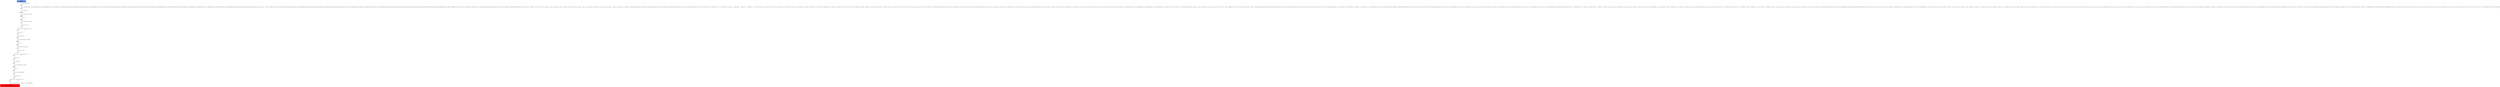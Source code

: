 digraph ARG {
node [style="filled" shape="box" color="white"]
0 [fillcolor="cornflowerblue" label="0 @ N18\nmain entry\nAbstractionState: ABS0: true\n" id="0"]
1 [label="1 @ N21\nmain\n" id="1"]
2 [label="2 @ N19\nmain\n" id="2"]
3 [label="3 @ N12\ndatabase entry\n" id="3"]
4 [label="4 @ N13\ndatabase\n" id="4"]
5 [label="5 @ N1\nM entry\n" id="5"]
6 [label="6 @ N2\nM\n" id="6"]
7 [label="7 @ N3\nM\n" id="7"]
8 [label="8 @ N4\nM\n" id="8"]
10 [label="10 @ N6\nM\n" id="10"]
11 [label="11 @ N0\nM exit\n" id="11"]
12 [label="12 @ N14\ndatabase\n" id="12"]
13 [label="13 @ N1\nM entry\n" id="13"]
14 [label="14 @ N2\nM\n" id="14"]
15 [label="15 @ N3\nM\n" id="15"]
16 [label="16 @ N4\nM\n" id="16"]
18 [label="18 @ N6\nM\n" id="18"]
19 [label="19 @ N0\nM exit\n" id="19"]
20 [label="20 @ N15\ndatabase\n" id="20"]
21 [label="21 @ N1\nM entry\n" id="21"]
22 [label="22 @ N2\nM\n" id="22"]
23 [label="23 @ N3\nM\n" id="23"]
25 [label="25 @ N5\nM\n" id="25"]
26 [fillcolor="red" label="26 @ N6\nM\nAbstractionState: ABS1: true\n AutomatonState: AssertionAutomaton: _predefinedState_ERROR\n" id="26"]
0 -> 1 [color="red" label="Line 0: INIT GLOBAL VARS" id="0 -> 1"]
1 -> 2 [color="red" label="Line 0: typedef unsigned long int size_t; typedef unsigned char __u_char; typedef unsigned short int __u_short; typedef unsigned int __u_int; typedef unsigned long int __u_long; typedef signed char __int8_t; typedef unsigned char __uint8_t; typedef signed short int __int16_t; typedef unsigned short int __uint16_t; typedef signed int __int32_t; typedef unsigned int __uint32_t; typedef signed long int __int64_t; typedef unsigned long int __uint64_t; typedef long int __quad_t; typedef unsigned long int __u_quad_t; typedef unsigned long int __dev_t; typedef unsigned int __uid_t; typedef unsigned int __gid_t; typedef unsigned long int __ino_t; typedef unsigned long int __ino64_t; typedef unsigned int __mode_t; typedef unsigned long int __nlink_t; typedef long int __off_t; typedef long int __off64_t; typedef int __pid_t; struct __anon_type_0 {   int __val[2]; } ; typedef struct __anon_type_0 __fsid_t; typedef long int __clock_t; typedef unsigned long int __rlim_t; typedef unsigned long int __rlim64_t; typedef unsigned int __id_t; typedef long int __time_t; typedef unsigned int __useconds_t; typedef long int __suseconds_t; typedef int __daddr_t; typedef long int __swblk_t; typedef int __key_t; typedef int __clockid_t; typedef void *__timer_t; typedef long int __blksize_t; typedef long int __blkcnt_t; typedef long int __blkcnt64_t; typedef unsigned long int __fsblkcnt_t; typedef unsigned long int __fsblkcnt64_t; typedef unsigned long int __fsfilcnt_t; typedef unsigned long int __fsfilcnt64_t; typedef long int __ssize_t; typedef __off64_t __loff_t; typedef __quad_t *__qaddr_t; typedef char *__caddr_t; typedef long int __intptr_t; typedef unsigned int __socklen_t; struct _IO_FILE ; typedef struct _IO_FILE FILE; typedef struct _IO_FILE __FILE; union __anon_type_1 {   unsigned int __wch;   char __wchb[4]; } ; struct __anon_type_2 {   int __count;   union __anon_type_1 __value; } ; typedef struct __anon_type_2 __mbstate_t; struct __anon_type_3 {   __off_t __pos;   __mbstate_t __state; } ; typedef struct __anon_type_3 _G_fpos_t; struct __anon_type_4 {   __off64_t __pos;   __mbstate_t __state; } ; typedef struct __anon_type_4 _G_fpos64_t; typedef int _G_int16_t; typedef int _G_int32_t; typedef unsigned int _G_uint16_t; typedef unsigned int _G_uint32_t; typedef __builtin_va_list __gnuc_va_list; struct _IO_jump_t ; typedef void _IO_lock_t; struct _IO_marker {   struct _IO_marker *_next;   struct _IO_FILE *_sbuf;   int _pos; } ; enum __codecvt_result {   __codecvt_ok = 0,   __codecvt_partial = 1,   __codecvt_error = 2,   __codecvt_noconv = 3 } ; struct _IO_FILE {   int _flags;   char *_IO_read_ptr;   char *_IO_read_end;   char *_IO_read_base;   char *_IO_write_base;   char *_IO_write_ptr;   char *_IO_write_end;   char *_IO_buf_base;   char *_IO_buf_end;   char *_IO_save_base;   char *_IO_backup_base;   char *_IO_save_end;   struct _IO_marker *_markers;   struct _IO_FILE *_chain;   int _fileno;   int _flags2;   __off_t _old_offset;   unsigned short _cur_column;   signed char _vtable_offset;   char _shortbuf[1];   _IO_lock_t *_lock;   __off64_t _offset;   void *__pad1;   void *__pad2;   void *__pad3;   void *__pad4;   size_t __pad5;   int _mode;   char _unused2[40UL]; } ; typedef struct _IO_FILE _IO_FILE; struct _IO_FILE_plus ; extern struct _IO_FILE_plus _IO_2_1_stdin_; extern struct _IO_FILE_plus _IO_2_1_stdout_; extern struct _IO_FILE_plus _IO_2_1_stderr_; typedef __ssize_t  __io_read_fn(void *__cookie, char *__buf, size_t __nbytes); typedef __ssize_t  __io_write_fn(void *__cookie, const char *__buf, size_t __n); typedef int __io_seek_fn(void *__cookie, __off64_t *__pos, int __w); typedef int __io_close_fn(void *__cookie); int __underflow(_IO_FILE *); int __uflow(_IO_FILE *); int __overflow(_IO_FILE *, int); int _IO_getc(_IO_FILE *__fp); int _IO_putc(int __c, _IO_FILE *__fp); int _IO_feof(_IO_FILE *__fp); int _IO_ferror(_IO_FILE *__fp); int _IO_peekc_locked(_IO_FILE *__fp); void _IO_flockfile(_IO_FILE *); void _IO_funlockfile(_IO_FILE *); int _IO_ftrylockfile(_IO_FILE *); int _IO_vfscanf(_IO_FILE *, const char *, __gnuc_va_list , int *); int _IO_vfprintf(_IO_FILE *, const char *, __gnuc_va_list ); __ssize_t  _IO_padn(_IO_FILE *, int, __ssize_t ); size_t  _IO_sgetn(_IO_FILE *, void *, size_t ); __off64_t  _IO_seekoff(_IO_FILE *, __off64_t , int, int); __off64_t  _IO_seekpos(_IO_FILE *, __off64_t , int); void _IO_free_backup_area(_IO_FILE *); typedef _G_fpos_t fpos_t; extern struct _IO_FILE *stdin; extern struct _IO_FILE *stdout; extern struct _IO_FILE *stderr; int remove(const char *__filename); int rename(const char *__old, const char *__new); int renameat(int __oldfd, const char *__old, int __newfd, const char *__new); FILE * tmpfile(); char * tmpnam(char *__s); char * tmpnam_r(char *__s); char * tempnam(const char *__dir, const char *__pfx); int fclose(FILE *__stream); int fflush(FILE *__stream); int fflush_unlocked(FILE *__stream); FILE * fopen(const char *__filename, const char *__modes); FILE * freopen(const char *__filename, const char *__modes, FILE *__stream); FILE * fdopen(int __fd, const char *__modes); FILE * fmemopen(void *__s, size_t __len, const char *__modes); FILE * open_memstream(char **__bufloc, size_t *__sizeloc); void setbuf(FILE *__stream, char *__buf); int setvbuf(FILE *__stream, char *__buf, int __modes, size_t __n); void setbuffer(FILE *__stream, char *__buf, size_t __size); void setlinebuf(FILE *__stream); int fprintf(FILE *__stream, const char *__format, ...); int printf(const char *__format, ...); int sprintf(char *__s, const char *__format, ...); int vfprintf(FILE *__s, const char *__format, __gnuc_va_list __arg); int vprintf(const char *__format, __gnuc_va_list __arg); int vsprintf(char *__s, const char *__format, __gnuc_va_list __arg); int snprintf(char *__s, size_t __maxlen, const char *__format, ...); int vsnprintf(char *__s, size_t __maxlen, const char *__format, __gnuc_va_list __arg); int vdprintf(int __fd, const char *__fmt, __gnuc_va_list __arg); int dprintf(int __fd, const char *__fmt, ...); int fscanf(FILE *__stream, const char *__format, ...); int scanf(const char *__format, ...); int sscanf(const char *__s, const char *__format, ...); int vfscanf(FILE *__s, const char *__format, __gnuc_va_list __arg); int vscanf(const char *__format, __gnuc_va_list __arg); int vsscanf(const char *__s, const char *__format, __gnuc_va_list __arg); int fgetc(FILE *__stream); int getc(FILE *__stream); int getchar(); int getc_unlocked(FILE *__stream); int getchar_unlocked(); int fgetc_unlocked(FILE *__stream); int fputc(int __c, FILE *__stream); int putc(int __c, FILE *__stream); int putchar(int __c); int fputc_unlocked(int __c, FILE *__stream); int putc_unlocked(int __c, FILE *__stream); int putchar_unlocked(int __c); int getw(FILE *__stream); int putw(int __w, FILE *__stream); char * fgets(char *__s, int __n, FILE *__stream); char * gets(char *__s); __ssize_t  __getdelim(char **__lineptr, size_t *__n, int __delimiter, FILE *__stream); __ssize_t  getdelim(char **__lineptr, size_t *__n, int __delimiter, FILE *__stream); __ssize_t  getline(char **__lineptr, size_t *__n, FILE *__stream); int fputs(const char *__s, FILE *__stream); int puts(const char *__s); int ungetc(int __c, FILE *__stream); size_t  fread(void *__ptr, size_t __size, size_t __n, FILE *__stream); size_t  fwrite(const void *__ptr, size_t __size, size_t __n, FILE *__s); size_t  fread_unlocked(void *__ptr, size_t __size, size_t __n, FILE *__stream); size_t  fwrite_unlocked(const void *__ptr, size_t __size, size_t __n, FILE *__stream); int fseek(FILE *__stream, long int __off, int __whence); long int ftell(FILE *__stream); void rewind(FILE *__stream); int fseeko(FILE *__stream, __off_t __off, int __whence); __off_t  ftello(FILE *__stream); int fgetpos(FILE *__stream, fpos_t *__pos); int fsetpos(FILE *__stream, const fpos_t *__pos); void clearerr(FILE *__stream); int feof(FILE *__stream); int ferror(FILE *__stream); void clearerr_unlocked(FILE *__stream); int feof_unlocked(FILE *__stream); int ferror_unlocked(FILE *__stream); void perror(const char *__s); extern int sys_nerr; extern const const char *sys_errlist[]; int fileno(FILE *__stream); int fileno_unlocked(FILE *__stream); FILE * popen(const char *__command, const char *__modes); int pclose(FILE *__stream); char * ctermid(char *__s); void flockfile(FILE *__stream); int ftrylockfile(FILE *__stream); void funlockfile(FILE *__stream); void __assert_fail(const char *__assertion, const char *__file, unsigned int __line, const char *__function); void __assert_perror_fail(int __errnum, const char *__file, unsigned int __line, const char *__function); void __assert(const char *__assertion, const char *__file, int __line); int Num = 2; void M(); void F(); void database(); int main(); Function start dummy edge" id="1 -> 2"]
2 -> 3 [color="red" label="Line 877: database()" id="2 -> 3"]
3 -> 4 [color="red" label="Line 0: Function start dummy edge" id="3 -> 4"]
4 -> 5 [color="red" label="Line 871: M()" id="4 -> 5"]
5 -> 6 [color="red" label="Line 0: Function start dummy edge" id="5 -> 6"]
6 -> 7 [color="red" label="Line 862: Num = Num - 1;" id="6 -> 7"]
7 -> 8 [color="red" label="Line 863: [Num >= 0]" id="7 -> 8"]
7 -> 9 [label="Line 863: [!(Num >= 0)]" id="7 -> 9"]
8 -> 10 [color="red" label="Line 863: (void)0;" id="8 -> 10"]
10 -> 11 [color="red" label="Line 0: default return" id="10 -> 11"]
11 -> 12 [color="red" label="Line 871: Return edge from M to database" id="11 -> 12"]
12 -> 13 [color="red" label="Line 872: M()" id="12 -> 13"]
13 -> 14 [color="red" label="Line 0: Function start dummy edge" id="13 -> 14"]
14 -> 15 [color="red" label="Line 862: Num = Num - 1;" id="14 -> 15"]
15 -> 16 [color="red" label="Line 863: [Num >= 0]" id="15 -> 16"]
15 -> 17 [label="Line 863: [!(Num >= 0)]" id="15 -> 17"]
16 -> 18 [color="red" label="Line 863: (void)0;" id="16 -> 18"]
18 -> 19 [color="red" label="Line 0: default return" id="18 -> 19"]
19 -> 20 [color="red" label="Line 872: Return edge from M to database" id="19 -> 20"]
20 -> 21 [color="red" label="Line 873: M()" id="20 -> 21"]
21 -> 22 [color="red" label="Line 0: Function start dummy edge" id="21 -> 22"]
22 -> 23 [color="red" label="Line 862: Num = Num - 1;" id="22 -> 23"]
23 -> 24 [label="Line 863: [Num >= 0]" id="23 -> 24"]
23 -> 25 [color="red" label="Line 863: [!(Num >= 0)]" id="23 -> 25"]
25 -> 26 [color="red" label="Line 863: __assert_fail('Num >= 0', 'tf/behavior.c', 7, '__PRETTY_FUNCTION__');" id="25 -> 26"]
}
